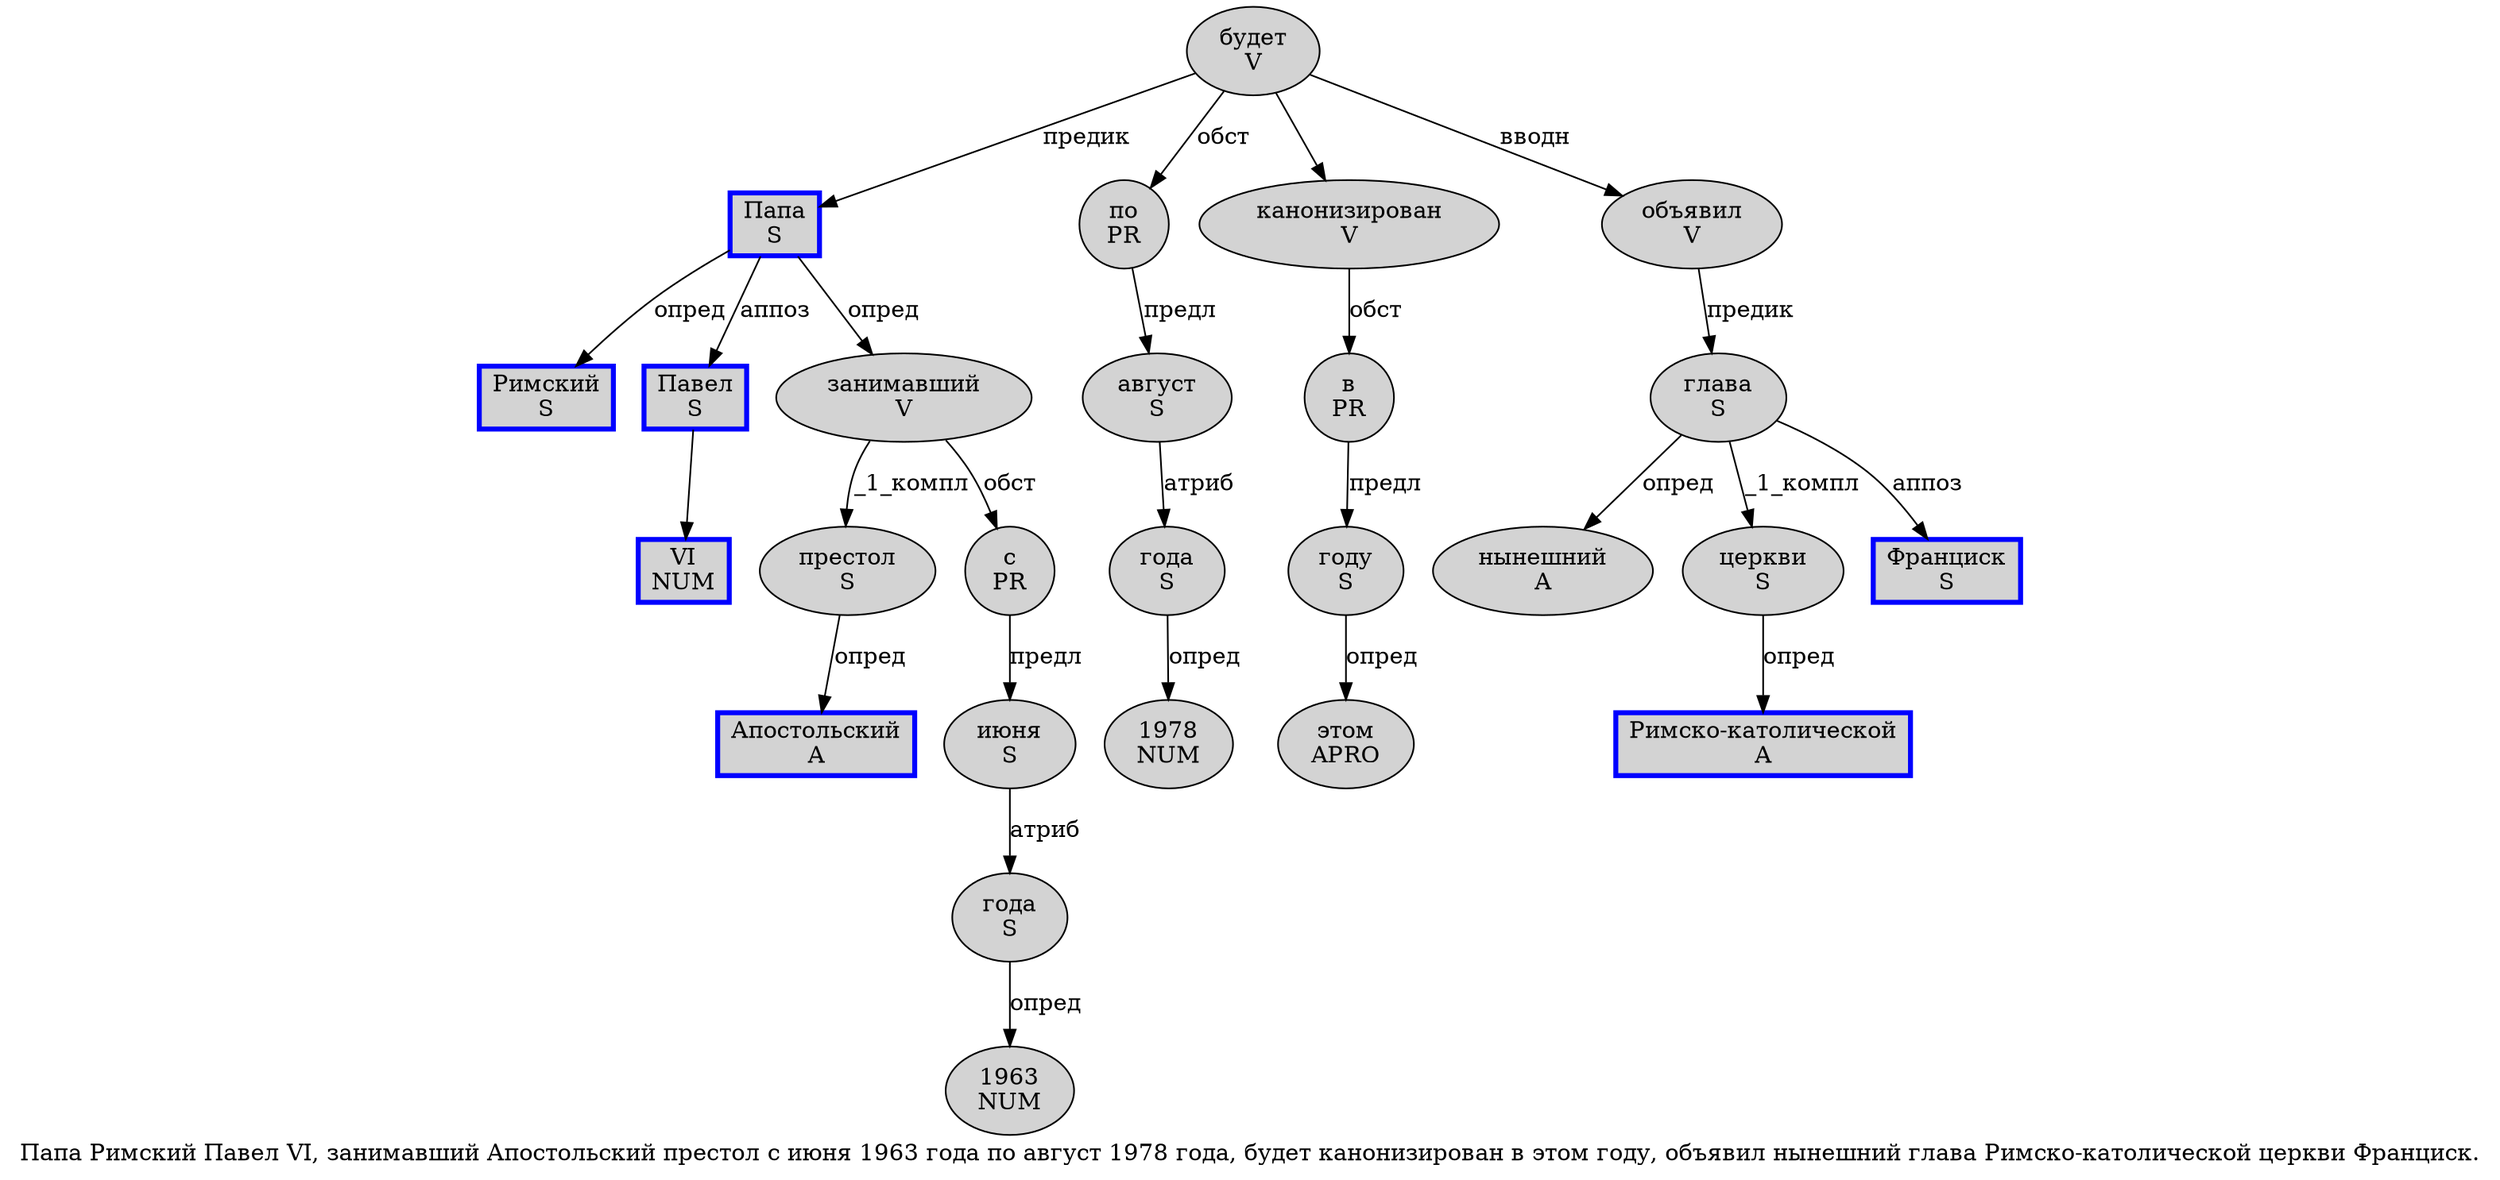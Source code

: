 digraph SENTENCE_1551 {
	graph [label="Папа Римский Павел VI, занимавший Апостольский престол с июня 1963 года по август 1978 года, будет канонизирован в этом году, объявил нынешний глава Римско-католической церкви Франциск."]
	node [style=filled]
		0 [label="Папа
S" color=blue fillcolor=lightgray penwidth=3 shape=box]
		1 [label="Римский
S" color=blue fillcolor=lightgray penwidth=3 shape=box]
		2 [label="Павел
S" color=blue fillcolor=lightgray penwidth=3 shape=box]
		3 [label="VI
NUM" color=blue fillcolor=lightgray penwidth=3 shape=box]
		5 [label="занимавший
V" color="" fillcolor=lightgray penwidth=1 shape=ellipse]
		6 [label="Апостольский
A" color=blue fillcolor=lightgray penwidth=3 shape=box]
		7 [label="престол
S" color="" fillcolor=lightgray penwidth=1 shape=ellipse]
		8 [label="с
PR" color="" fillcolor=lightgray penwidth=1 shape=ellipse]
		9 [label="июня
S" color="" fillcolor=lightgray penwidth=1 shape=ellipse]
		10 [label="1963
NUM" color="" fillcolor=lightgray penwidth=1 shape=ellipse]
		11 [label="года
S" color="" fillcolor=lightgray penwidth=1 shape=ellipse]
		12 [label="по
PR" color="" fillcolor=lightgray penwidth=1 shape=ellipse]
		13 [label="август
S" color="" fillcolor=lightgray penwidth=1 shape=ellipse]
		14 [label="1978
NUM" color="" fillcolor=lightgray penwidth=1 shape=ellipse]
		15 [label="года
S" color="" fillcolor=lightgray penwidth=1 shape=ellipse]
		17 [label="будет
V" color="" fillcolor=lightgray penwidth=1 shape=ellipse]
		18 [label="канонизирован
V" color="" fillcolor=lightgray penwidth=1 shape=ellipse]
		19 [label="в
PR" color="" fillcolor=lightgray penwidth=1 shape=ellipse]
		20 [label="этом
APRO" color="" fillcolor=lightgray penwidth=1 shape=ellipse]
		21 [label="году
S" color="" fillcolor=lightgray penwidth=1 shape=ellipse]
		23 [label="объявил
V" color="" fillcolor=lightgray penwidth=1 shape=ellipse]
		24 [label="нынешний
A" color="" fillcolor=lightgray penwidth=1 shape=ellipse]
		25 [label="глава
S" color="" fillcolor=lightgray penwidth=1 shape=ellipse]
		26 [label="Римско-католической
A" color=blue fillcolor=lightgray penwidth=3 shape=box]
		27 [label="церкви
S" color="" fillcolor=lightgray penwidth=1 shape=ellipse]
		28 [label="Франциск
S" color=blue fillcolor=lightgray penwidth=3 shape=box]
			5 -> 7 [label="_1_компл"]
			5 -> 8 [label="обст"]
			12 -> 13 [label="предл"]
			17 -> 0 [label="предик"]
			17 -> 12 [label="обст"]
			17 -> 18
			17 -> 23 [label="вводн"]
			2 -> 3
			11 -> 10 [label="опред"]
			8 -> 9 [label="предл"]
			9 -> 11 [label="атриб"]
			25 -> 24 [label="опред"]
			25 -> 27 [label="_1_компл"]
			25 -> 28 [label="аппоз"]
			7 -> 6 [label="опред"]
			18 -> 19 [label="обст"]
			15 -> 14 [label="опред"]
			21 -> 20 [label="опред"]
			19 -> 21 [label="предл"]
			13 -> 15 [label="атриб"]
			27 -> 26 [label="опред"]
			0 -> 1 [label="опред"]
			0 -> 2 [label="аппоз"]
			0 -> 5 [label="опред"]
			23 -> 25 [label="предик"]
}